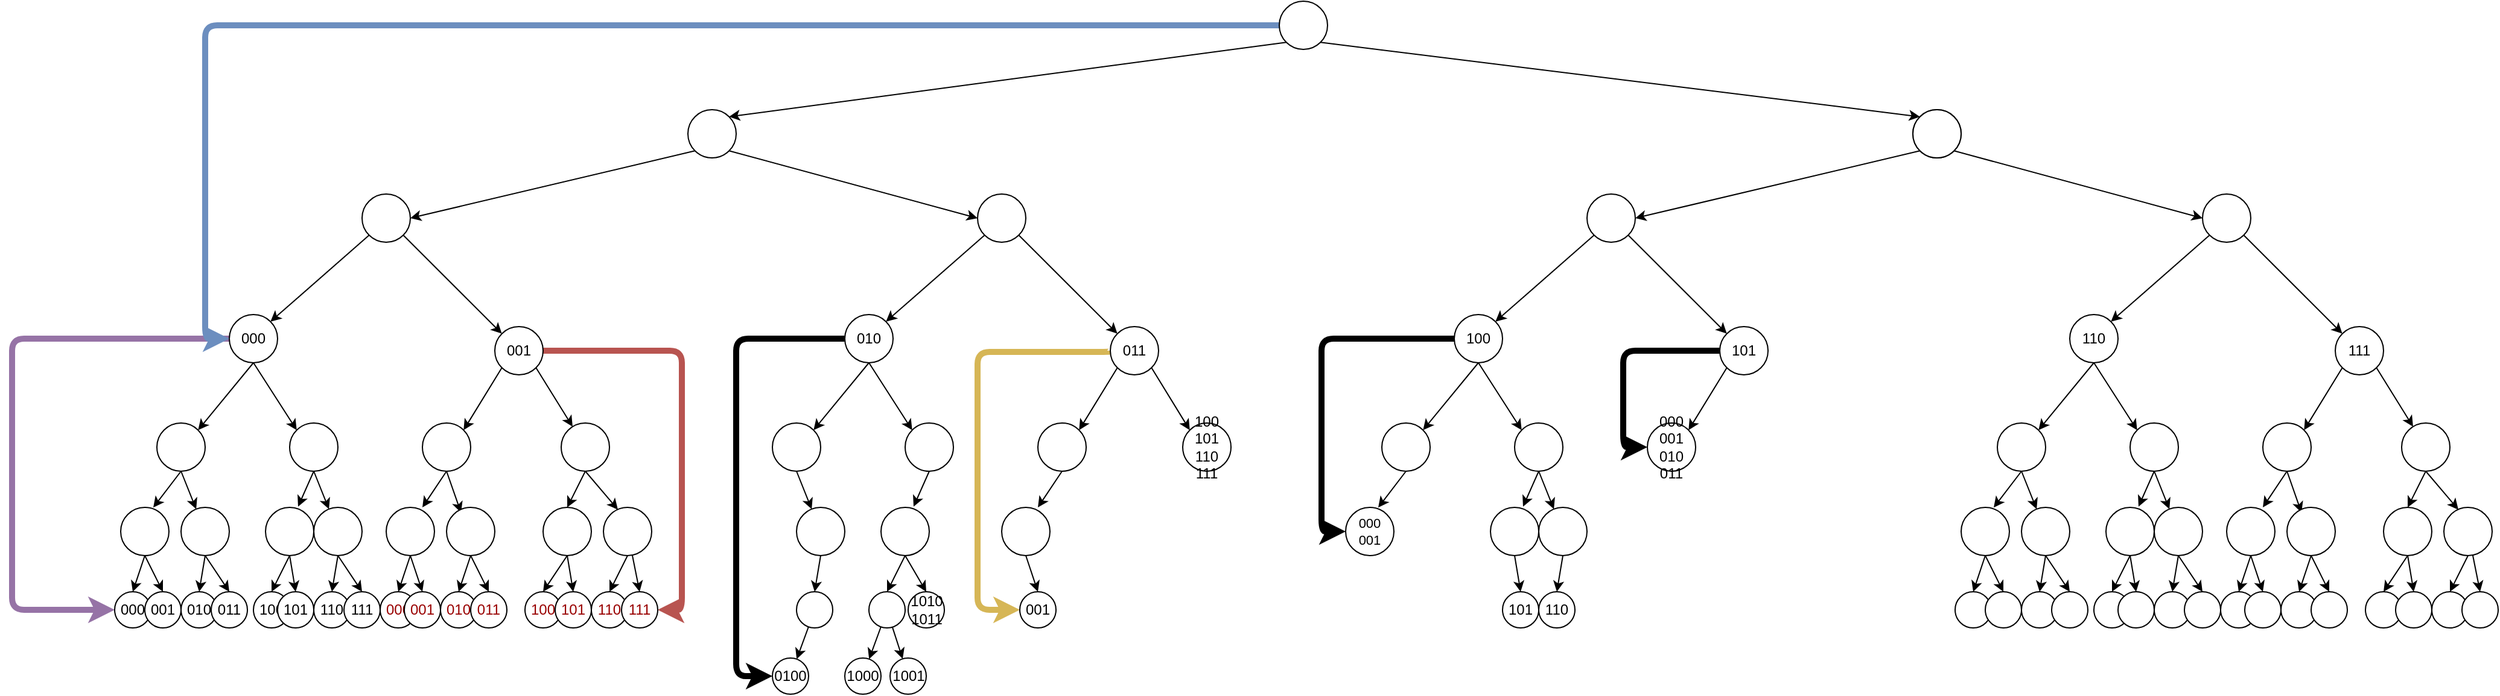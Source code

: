 <mxfile version="10.8.9" type="device"><diagram id="lIAOkETbMpJbE3PW5_Fp" name="Page-1"><mxGraphModel dx="3055" dy="933" grid="1" gridSize="10" guides="1" tooltips="1" connect="1" arrows="1" fold="1" page="1" pageScale="1" pageWidth="850" pageHeight="1100" math="0" shadow="0"><root><mxCell id="0"/><mxCell id="1" parent="0"/><mxCell id="HafZdInC4v8ipY-zUl0L-10" value="" style="ellipse;whiteSpace=wrap;html=1;aspect=fixed;" parent="1" vertex="1"><mxGeometry x="815" y="130" width="40" height="40" as="geometry"/></mxCell><mxCell id="HafZdInC4v8ipY-zUl0L-141" style="rounded=0;orthogonalLoop=1;jettySize=auto;html=1;exitX=0;exitY=1;exitDx=0;exitDy=0;entryX=1;entryY=0.5;entryDx=0;entryDy=0;" parent="1" source="HafZdInC4v8ipY-zUl0L-76" target="HafZdInC4v8ipY-zUl0L-77" edge="1"><mxGeometry relative="1" as="geometry"/></mxCell><mxCell id="HafZdInC4v8ipY-zUl0L-356" style="edgeStyle=none;rounded=0;orthogonalLoop=1;jettySize=auto;html=1;exitX=1;exitY=1;exitDx=0;exitDy=0;entryX=0;entryY=0.5;entryDx=0;entryDy=0;" parent="1" source="HafZdInC4v8ipY-zUl0L-76" target="HafZdInC4v8ipY-zUl0L-297" edge="1"><mxGeometry relative="1" as="geometry"/></mxCell><mxCell id="HafZdInC4v8ipY-zUl0L-76" value="" style="ellipse;whiteSpace=wrap;html=1;aspect=fixed;" parent="1" vertex="1"><mxGeometry x="-200" y="130" width="40" height="40" as="geometry"/></mxCell><mxCell id="HafZdInC4v8ipY-zUl0L-142" style="edgeStyle=none;rounded=0;orthogonalLoop=1;jettySize=auto;html=1;exitX=0;exitY=1;exitDx=0;exitDy=0;entryX=1;entryY=0;entryDx=0;entryDy=0;" parent="1" source="HafZdInC4v8ipY-zUl0L-77" target="HafZdInC4v8ipY-zUl0L-79" edge="1"><mxGeometry relative="1" as="geometry"/></mxCell><mxCell id="HafZdInC4v8ipY-zUl0L-143" style="edgeStyle=none;rounded=0;orthogonalLoop=1;jettySize=auto;html=1;exitX=1;exitY=1;exitDx=0;exitDy=0;entryX=0;entryY=0;entryDx=0;entryDy=0;" parent="1" source="HafZdInC4v8ipY-zUl0L-77" target="HafZdInC4v8ipY-zUl0L-80" edge="1"><mxGeometry relative="1" as="geometry"/></mxCell><mxCell id="HafZdInC4v8ipY-zUl0L-77" value="" style="ellipse;whiteSpace=wrap;html=1;aspect=fixed;" parent="1" vertex="1"><mxGeometry x="-470" y="200" width="40" height="40" as="geometry"/></mxCell><mxCell id="HafZdInC4v8ipY-zUl0L-173" style="edgeStyle=none;rounded=0;orthogonalLoop=1;jettySize=auto;html=1;exitX=0.5;exitY=1;exitDx=0;exitDy=0;entryX=0;entryY=0;entryDx=0;entryDy=0;" parent="1" source="HafZdInC4v8ipY-zUl0L-79" target="HafZdInC4v8ipY-zUl0L-83" edge="1"><mxGeometry relative="1" as="geometry"/></mxCell><mxCell id="HafZdInC4v8ipY-zUl0L-174" style="edgeStyle=none;rounded=0;orthogonalLoop=1;jettySize=auto;html=1;exitX=0.5;exitY=1;exitDx=0;exitDy=0;entryX=1;entryY=0;entryDx=0;entryDy=0;" parent="1" source="HafZdInC4v8ipY-zUl0L-79" target="HafZdInC4v8ipY-zUl0L-84" edge="1"><mxGeometry relative="1" as="geometry"/></mxCell><mxCell id="HafZdInC4v8ipY-zUl0L-484" style="edgeStyle=orthogonalEdgeStyle;orthogonalLoop=1;jettySize=auto;html=1;exitX=0;exitY=0.5;exitDx=0;exitDy=0;entryX=0;entryY=0.5;entryDx=0;entryDy=0;fillColor=#e1d5e7;strokeColor=#9673a6;rounded=1;strokeWidth=5;fontColor=#B5739D;" parent="1" source="HafZdInC4v8ipY-zUl0L-79" target="HafZdInC4v8ipY-zUl0L-93" edge="1"><mxGeometry relative="1" as="geometry"><Array as="points"><mxPoint x="-760" y="320"/><mxPoint x="-760" y="545"/></Array></mxGeometry></mxCell><mxCell id="HafZdInC4v8ipY-zUl0L-79" value="000" style="ellipse;whiteSpace=wrap;html=1;aspect=fixed;" parent="1" vertex="1"><mxGeometry x="-580" y="300" width="40" height="40" as="geometry"/></mxCell><mxCell id="HafZdInC4v8ipY-zUl0L-144" style="edgeStyle=none;rounded=0;orthogonalLoop=1;jettySize=auto;html=1;exitX=0;exitY=1;exitDx=0;exitDy=0;entryX=1;entryY=0;entryDx=0;entryDy=0;" parent="1" source="HafZdInC4v8ipY-zUl0L-80" target="HafZdInC4v8ipY-zUl0L-82" edge="1"><mxGeometry relative="1" as="geometry"/></mxCell><mxCell id="HafZdInC4v8ipY-zUl0L-145" style="edgeStyle=none;rounded=0;orthogonalLoop=1;jettySize=auto;html=1;exitX=1;exitY=1;exitDx=0;exitDy=0;" parent="1" source="HafZdInC4v8ipY-zUl0L-80" target="HafZdInC4v8ipY-zUl0L-81" edge="1"><mxGeometry relative="1" as="geometry"/></mxCell><mxCell id="HafZdInC4v8ipY-zUl0L-487" style="edgeStyle=orthogonalEdgeStyle;rounded=1;orthogonalLoop=1;jettySize=auto;html=1;exitX=1;exitY=0.5;exitDx=0;exitDy=0;entryX=1;entryY=0.5;entryDx=0;entryDy=0;strokeWidth=5;fontColor=#990000;fillColor=#f8cecc;strokeColor=#b85450;" parent="1" source="HafZdInC4v8ipY-zUl0L-80" target="HafZdInC4v8ipY-zUl0L-108" edge="1"><mxGeometry relative="1" as="geometry"/></mxCell><mxCell id="HafZdInC4v8ipY-zUl0L-80" value="001" style="ellipse;whiteSpace=wrap;html=1;aspect=fixed;" parent="1" vertex="1"><mxGeometry x="-360" y="310" width="40" height="40" as="geometry"/></mxCell><mxCell id="HafZdInC4v8ipY-zUl0L-147" style="edgeStyle=none;rounded=0;orthogonalLoop=1;jettySize=auto;html=1;exitX=0.5;exitY=1;exitDx=0;exitDy=0;entryX=0.5;entryY=0;entryDx=0;entryDy=0;" parent="1" source="HafZdInC4v8ipY-zUl0L-81" target="HafZdInC4v8ipY-zUl0L-91" edge="1"><mxGeometry relative="1" as="geometry"/></mxCell><mxCell id="HafZdInC4v8ipY-zUl0L-148" style="edgeStyle=none;rounded=0;orthogonalLoop=1;jettySize=auto;html=1;exitX=0.5;exitY=1;exitDx=0;exitDy=0;entryX=0.3;entryY=0.046;entryDx=0;entryDy=0;entryPerimeter=0;" parent="1" source="HafZdInC4v8ipY-zUl0L-81" target="HafZdInC4v8ipY-zUl0L-92" edge="1"><mxGeometry relative="1" as="geometry"/></mxCell><mxCell id="HafZdInC4v8ipY-zUl0L-81" value="" style="ellipse;whiteSpace=wrap;html=1;aspect=fixed;" parent="1" vertex="1"><mxGeometry x="-305" y="390" width="40" height="40" as="geometry"/></mxCell><mxCell id="HafZdInC4v8ipY-zUl0L-169" style="edgeStyle=none;rounded=0;orthogonalLoop=1;jettySize=auto;html=1;exitX=0.5;exitY=1;exitDx=0;exitDy=0;entryX=0.3;entryY=0.108;entryDx=0;entryDy=0;entryPerimeter=0;" parent="1" source="HafZdInC4v8ipY-zUl0L-82" target="HafZdInC4v8ipY-zUl0L-90" edge="1"><mxGeometry relative="1" as="geometry"/></mxCell><mxCell id="HafZdInC4v8ipY-zUl0L-172" style="edgeStyle=none;rounded=0;orthogonalLoop=1;jettySize=auto;html=1;exitX=0.5;exitY=1;exitDx=0;exitDy=0;entryX=0.75;entryY=0;entryDx=0;entryDy=0;entryPerimeter=0;" parent="1" source="HafZdInC4v8ipY-zUl0L-82" target="HafZdInC4v8ipY-zUl0L-89" edge="1"><mxGeometry relative="1" as="geometry"/></mxCell><mxCell id="HafZdInC4v8ipY-zUl0L-82" value="" style="ellipse;whiteSpace=wrap;html=1;aspect=fixed;" parent="1" vertex="1"><mxGeometry x="-420" y="390" width="40" height="40" as="geometry"/></mxCell><mxCell id="HafZdInC4v8ipY-zUl0L-168" style="edgeStyle=none;rounded=0;orthogonalLoop=1;jettySize=auto;html=1;exitX=0.5;exitY=1;exitDx=0;exitDy=0;" parent="1" source="HafZdInC4v8ipY-zUl0L-83" target="HafZdInC4v8ipY-zUl0L-88" edge="1"><mxGeometry relative="1" as="geometry"/></mxCell><mxCell id="HafZdInC4v8ipY-zUl0L-171" style="edgeStyle=none;rounded=0;orthogonalLoop=1;jettySize=auto;html=1;exitX=0.5;exitY=1;exitDx=0;exitDy=0;entryX=0.675;entryY=-0.017;entryDx=0;entryDy=0;entryPerimeter=0;" parent="1" source="HafZdInC4v8ipY-zUl0L-83" target="HafZdInC4v8ipY-zUl0L-87" edge="1"><mxGeometry relative="1" as="geometry"/></mxCell><mxCell id="HafZdInC4v8ipY-zUl0L-83" value="" style="ellipse;whiteSpace=wrap;html=1;aspect=fixed;" parent="1" vertex="1"><mxGeometry x="-530" y="390" width="40" height="40" as="geometry"/></mxCell><mxCell id="HafZdInC4v8ipY-zUl0L-167" style="edgeStyle=none;rounded=0;orthogonalLoop=1;jettySize=auto;html=1;exitX=0.5;exitY=1;exitDx=0;exitDy=0;" parent="1" source="HafZdInC4v8ipY-zUl0L-84" target="HafZdInC4v8ipY-zUl0L-86" edge="1"><mxGeometry relative="1" as="geometry"/></mxCell><mxCell id="HafZdInC4v8ipY-zUl0L-170" style="edgeStyle=none;rounded=0;orthogonalLoop=1;jettySize=auto;html=1;exitX=0.5;exitY=1;exitDx=0;exitDy=0;entryX=0.675;entryY=0.004;entryDx=0;entryDy=0;entryPerimeter=0;" parent="1" source="HafZdInC4v8ipY-zUl0L-84" target="HafZdInC4v8ipY-zUl0L-85" edge="1"><mxGeometry relative="1" as="geometry"/></mxCell><mxCell id="HafZdInC4v8ipY-zUl0L-84" value="" style="ellipse;whiteSpace=wrap;html=1;aspect=fixed;" parent="1" vertex="1"><mxGeometry x="-640" y="390" width="40" height="40" as="geometry"/></mxCell><mxCell id="HafZdInC4v8ipY-zUl0L-163" style="edgeStyle=none;rounded=0;orthogonalLoop=1;jettySize=auto;html=1;exitX=0.5;exitY=1;exitDx=0;exitDy=0;entryX=0.5;entryY=0;entryDx=0;entryDy=0;" parent="1" source="HafZdInC4v8ipY-zUl0L-85" target="HafZdInC4v8ipY-zUl0L-94" edge="1"><mxGeometry relative="1" as="geometry"/></mxCell><mxCell id="HafZdInC4v8ipY-zUl0L-164" style="edgeStyle=none;rounded=0;orthogonalLoop=1;jettySize=auto;html=1;exitX=0.5;exitY=1;exitDx=0;exitDy=0;entryX=0.5;entryY=0;entryDx=0;entryDy=0;" parent="1" source="HafZdInC4v8ipY-zUl0L-85" target="HafZdInC4v8ipY-zUl0L-93" edge="1"><mxGeometry relative="1" as="geometry"/></mxCell><mxCell id="HafZdInC4v8ipY-zUl0L-85" value="" style="ellipse;whiteSpace=wrap;html=1;aspect=fixed;" parent="1" vertex="1"><mxGeometry x="-670" y="460" width="40" height="40" as="geometry"/></mxCell><mxCell id="HafZdInC4v8ipY-zUl0L-162" style="edgeStyle=none;rounded=0;orthogonalLoop=1;jettySize=auto;html=1;exitX=0.5;exitY=1;exitDx=0;exitDy=0;entryX=0.5;entryY=0;entryDx=0;entryDy=0;" parent="1" source="HafZdInC4v8ipY-zUl0L-86" target="HafZdInC4v8ipY-zUl0L-96" edge="1"><mxGeometry relative="1" as="geometry"/></mxCell><mxCell id="HafZdInC4v8ipY-zUl0L-165" style="edgeStyle=none;rounded=0;orthogonalLoop=1;jettySize=auto;html=1;exitX=0.5;exitY=1;exitDx=0;exitDy=0;entryX=0.5;entryY=0;entryDx=0;entryDy=0;" parent="1" source="HafZdInC4v8ipY-zUl0L-86" target="HafZdInC4v8ipY-zUl0L-95" edge="1"><mxGeometry relative="1" as="geometry"/></mxCell><mxCell id="HafZdInC4v8ipY-zUl0L-86" value="" style="ellipse;whiteSpace=wrap;html=1;aspect=fixed;" parent="1" vertex="1"><mxGeometry x="-620" y="460" width="40" height="40" as="geometry"/></mxCell><mxCell id="HafZdInC4v8ipY-zUl0L-161" style="edgeStyle=none;rounded=0;orthogonalLoop=1;jettySize=auto;html=1;exitX=0.5;exitY=1;exitDx=0;exitDy=0;entryX=0.5;entryY=0;entryDx=0;entryDy=0;" parent="1" source="HafZdInC4v8ipY-zUl0L-87" target="HafZdInC4v8ipY-zUl0L-98" edge="1"><mxGeometry relative="1" as="geometry"/></mxCell><mxCell id="HafZdInC4v8ipY-zUl0L-166" style="edgeStyle=none;rounded=0;orthogonalLoop=1;jettySize=auto;html=1;exitX=0.5;exitY=1;exitDx=0;exitDy=0;entryX=0.5;entryY=0;entryDx=0;entryDy=0;" parent="1" source="HafZdInC4v8ipY-zUl0L-87" target="HafZdInC4v8ipY-zUl0L-97" edge="1"><mxGeometry relative="1" as="geometry"/></mxCell><mxCell id="HafZdInC4v8ipY-zUl0L-87" value="" style="ellipse;whiteSpace=wrap;html=1;aspect=fixed;" parent="1" vertex="1"><mxGeometry x="-550" y="460" width="40" height="40" as="geometry"/></mxCell><mxCell id="HafZdInC4v8ipY-zUl0L-159" style="edgeStyle=none;rounded=0;orthogonalLoop=1;jettySize=auto;html=1;exitX=0.5;exitY=1;exitDx=0;exitDy=0;entryX=0.5;entryY=0;entryDx=0;entryDy=0;" parent="1" source="HafZdInC4v8ipY-zUl0L-88" target="HafZdInC4v8ipY-zUl0L-100" edge="1"><mxGeometry relative="1" as="geometry"/></mxCell><mxCell id="HafZdInC4v8ipY-zUl0L-160" style="edgeStyle=none;rounded=0;orthogonalLoop=1;jettySize=auto;html=1;exitX=0.5;exitY=1;exitDx=0;exitDy=0;entryX=0.5;entryY=0;entryDx=0;entryDy=0;" parent="1" source="HafZdInC4v8ipY-zUl0L-88" target="HafZdInC4v8ipY-zUl0L-99" edge="1"><mxGeometry relative="1" as="geometry"/></mxCell><mxCell id="HafZdInC4v8ipY-zUl0L-88" value="" style="ellipse;whiteSpace=wrap;html=1;aspect=fixed;" parent="1" vertex="1"><mxGeometry x="-510" y="460" width="40" height="40" as="geometry"/></mxCell><mxCell id="HafZdInC4v8ipY-zUl0L-157" style="edgeStyle=none;rounded=0;orthogonalLoop=1;jettySize=auto;html=1;exitX=0.5;exitY=1;exitDx=0;exitDy=0;entryX=0.5;entryY=0;entryDx=0;entryDy=0;" parent="1" source="HafZdInC4v8ipY-zUl0L-89" target="HafZdInC4v8ipY-zUl0L-102" edge="1"><mxGeometry relative="1" as="geometry"/></mxCell><mxCell id="HafZdInC4v8ipY-zUl0L-158" style="edgeStyle=none;rounded=0;orthogonalLoop=1;jettySize=auto;html=1;exitX=0.5;exitY=1;exitDx=0;exitDy=0;entryX=0.5;entryY=0;entryDx=0;entryDy=0;" parent="1" source="HafZdInC4v8ipY-zUl0L-89" target="HafZdInC4v8ipY-zUl0L-101" edge="1"><mxGeometry relative="1" as="geometry"/></mxCell><mxCell id="HafZdInC4v8ipY-zUl0L-89" value="" style="ellipse;whiteSpace=wrap;html=1;aspect=fixed;" parent="1" vertex="1"><mxGeometry x="-450" y="460" width="40" height="40" as="geometry"/></mxCell><mxCell id="HafZdInC4v8ipY-zUl0L-153" style="edgeStyle=none;rounded=0;orthogonalLoop=1;jettySize=auto;html=1;exitX=0.5;exitY=1;exitDx=0;exitDy=0;entryX=0.5;entryY=0;entryDx=0;entryDy=0;" parent="1" source="HafZdInC4v8ipY-zUl0L-90" target="HafZdInC4v8ipY-zUl0L-104" edge="1"><mxGeometry relative="1" as="geometry"/></mxCell><mxCell id="HafZdInC4v8ipY-zUl0L-155" style="edgeStyle=none;rounded=0;orthogonalLoop=1;jettySize=auto;html=1;exitX=0.5;exitY=1;exitDx=0;exitDy=0;entryX=0.5;entryY=0;entryDx=0;entryDy=0;" parent="1" source="HafZdInC4v8ipY-zUl0L-90" target="HafZdInC4v8ipY-zUl0L-103" edge="1"><mxGeometry relative="1" as="geometry"/></mxCell><mxCell id="HafZdInC4v8ipY-zUl0L-90" value="" style="ellipse;whiteSpace=wrap;html=1;aspect=fixed;" parent="1" vertex="1"><mxGeometry x="-400" y="460" width="40" height="40" as="geometry"/></mxCell><mxCell id="HafZdInC4v8ipY-zUl0L-149" style="edgeStyle=none;rounded=0;orthogonalLoop=1;jettySize=auto;html=1;exitX=0.5;exitY=1;exitDx=0;exitDy=0;entryX=0.5;entryY=0;entryDx=0;entryDy=0;" parent="1" source="HafZdInC4v8ipY-zUl0L-91" target="HafZdInC4v8ipY-zUl0L-105" edge="1"><mxGeometry relative="1" as="geometry"/></mxCell><mxCell id="HafZdInC4v8ipY-zUl0L-150" style="edgeStyle=none;rounded=0;orthogonalLoop=1;jettySize=auto;html=1;exitX=0.5;exitY=1;exitDx=0;exitDy=0;entryX=0.5;entryY=0;entryDx=0;entryDy=0;" parent="1" source="HafZdInC4v8ipY-zUl0L-91" target="HafZdInC4v8ipY-zUl0L-106" edge="1"><mxGeometry relative="1" as="geometry"/></mxCell><mxCell id="HafZdInC4v8ipY-zUl0L-91" value="" style="ellipse;whiteSpace=wrap;html=1;aspect=fixed;" parent="1" vertex="1"><mxGeometry x="-320" y="460" width="40" height="40" as="geometry"/></mxCell><mxCell id="HafZdInC4v8ipY-zUl0L-151" style="edgeStyle=none;rounded=0;orthogonalLoop=1;jettySize=auto;html=1;exitX=0.5;exitY=1;exitDx=0;exitDy=0;entryX=0.5;entryY=0;entryDx=0;entryDy=0;" parent="1" source="HafZdInC4v8ipY-zUl0L-92" target="HafZdInC4v8ipY-zUl0L-107" edge="1"><mxGeometry relative="1" as="geometry"/></mxCell><mxCell id="HafZdInC4v8ipY-zUl0L-152" style="edgeStyle=none;rounded=0;orthogonalLoop=1;jettySize=auto;html=1;entryX=0.5;entryY=0;entryDx=0;entryDy=0;" parent="1" source="HafZdInC4v8ipY-zUl0L-92" target="HafZdInC4v8ipY-zUl0L-108" edge="1"><mxGeometry relative="1" as="geometry"/></mxCell><mxCell id="HafZdInC4v8ipY-zUl0L-92" value="" style="ellipse;whiteSpace=wrap;html=1;aspect=fixed;" parent="1" vertex="1"><mxGeometry x="-270" y="460" width="40" height="40" as="geometry"/></mxCell><mxCell id="HafZdInC4v8ipY-zUl0L-93" value="000" style="ellipse;whiteSpace=wrap;html=1;aspect=fixed;" parent="1" vertex="1"><mxGeometry x="-675" y="530" width="30" height="30" as="geometry"/></mxCell><mxCell id="HafZdInC4v8ipY-zUl0L-94" value="001" style="ellipse;whiteSpace=wrap;html=1;aspect=fixed;" parent="1" vertex="1"><mxGeometry x="-650" y="530" width="30" height="30" as="geometry"/></mxCell><mxCell id="HafZdInC4v8ipY-zUl0L-95" value="010" style="ellipse;whiteSpace=wrap;html=1;aspect=fixed;" parent="1" vertex="1"><mxGeometry x="-620" y="530" width="30" height="30" as="geometry"/></mxCell><mxCell id="HafZdInC4v8ipY-zUl0L-96" value="011" style="ellipse;whiteSpace=wrap;html=1;aspect=fixed;" parent="1" vertex="1"><mxGeometry x="-595" y="530" width="30" height="30" as="geometry"/></mxCell><mxCell id="HafZdInC4v8ipY-zUl0L-97" value="100" style="ellipse;whiteSpace=wrap;html=1;aspect=fixed;" parent="1" vertex="1"><mxGeometry x="-560" y="530" width="30" height="30" as="geometry"/></mxCell><mxCell id="HafZdInC4v8ipY-zUl0L-98" value="101" style="ellipse;whiteSpace=wrap;html=1;aspect=fixed;" parent="1" vertex="1"><mxGeometry x="-540" y="530" width="30" height="30" as="geometry"/></mxCell><mxCell id="HafZdInC4v8ipY-zUl0L-99" value="110" style="ellipse;whiteSpace=wrap;html=1;aspect=fixed;" parent="1" vertex="1"><mxGeometry x="-510" y="530" width="30" height="30" as="geometry"/></mxCell><mxCell id="HafZdInC4v8ipY-zUl0L-100" value="111" style="ellipse;whiteSpace=wrap;html=1;aspect=fixed;" parent="1" vertex="1"><mxGeometry x="-485" y="530" width="30" height="30" as="geometry"/></mxCell><mxCell id="HafZdInC4v8ipY-zUl0L-101" value="000" style="ellipse;whiteSpace=wrap;html=1;aspect=fixed;fontColor=#990000;" parent="1" vertex="1"><mxGeometry x="-455" y="530" width="30" height="30" as="geometry"/></mxCell><mxCell id="HafZdInC4v8ipY-zUl0L-102" value="001" style="ellipse;whiteSpace=wrap;html=1;aspect=fixed;fontColor=#990000;" parent="1" vertex="1"><mxGeometry x="-435" y="530" width="30" height="30" as="geometry"/></mxCell><mxCell id="HafZdInC4v8ipY-zUl0L-103" value="010" style="ellipse;whiteSpace=wrap;html=1;aspect=fixed;fontColor=#990000;" parent="1" vertex="1"><mxGeometry x="-405" y="530" width="30" height="30" as="geometry"/></mxCell><mxCell id="HafZdInC4v8ipY-zUl0L-104" value="011" style="ellipse;whiteSpace=wrap;html=1;aspect=fixed;fontColor=#990000;" parent="1" vertex="1"><mxGeometry x="-380" y="530" width="30" height="30" as="geometry"/></mxCell><mxCell id="HafZdInC4v8ipY-zUl0L-105" value="100" style="ellipse;whiteSpace=wrap;html=1;aspect=fixed;fontColor=#990000;" parent="1" vertex="1"><mxGeometry x="-335" y="530" width="30" height="30" as="geometry"/></mxCell><mxCell id="HafZdInC4v8ipY-zUl0L-106" value="101" style="ellipse;whiteSpace=wrap;html=1;aspect=fixed;fontColor=#990000;" parent="1" vertex="1"><mxGeometry x="-310" y="530" width="30" height="30" as="geometry"/></mxCell><mxCell id="HafZdInC4v8ipY-zUl0L-107" value="&lt;div&gt;110&lt;/div&gt;" style="ellipse;whiteSpace=wrap;html=1;aspect=fixed;fontColor=#990000;" parent="1" vertex="1"><mxGeometry x="-280" y="530" width="30" height="30" as="geometry"/></mxCell><mxCell id="HafZdInC4v8ipY-zUl0L-108" value="111" style="ellipse;whiteSpace=wrap;html=1;aspect=fixed;fontColor=#990000;" parent="1" vertex="1"><mxGeometry x="-255" y="530" width="30" height="30" as="geometry"/></mxCell><mxCell id="HafZdInC4v8ipY-zUl0L-482" style="edgeStyle=none;rounded=0;orthogonalLoop=1;jettySize=auto;html=1;exitX=1;exitY=1;exitDx=0;exitDy=0;entryX=0;entryY=0;entryDx=0;entryDy=0;" parent="1" source="HafZdInC4v8ipY-zUl0L-140" target="HafZdInC4v8ipY-zUl0L-359" edge="1"><mxGeometry relative="1" as="geometry"/></mxCell><mxCell id="HafZdInC4v8ipY-zUl0L-483" style="edgeStyle=none;rounded=0;orthogonalLoop=1;jettySize=auto;html=1;exitX=0;exitY=1;exitDx=0;exitDy=0;entryX=1;entryY=0;entryDx=0;entryDy=0;" parent="1" source="HafZdInC4v8ipY-zUl0L-140" target="HafZdInC4v8ipY-zUl0L-76" edge="1"><mxGeometry relative="1" as="geometry"/></mxCell><mxCell id="HafZdInC4v8ipY-zUl0L-485" style="edgeStyle=orthogonalEdgeStyle;rounded=1;orthogonalLoop=1;jettySize=auto;html=1;exitX=0;exitY=0.5;exitDx=0;exitDy=0;entryX=0;entryY=0.5;entryDx=0;entryDy=0;strokeWidth=5;fillColor=#dae8fc;strokeColor=#6c8ebf;" parent="1" source="HafZdInC4v8ipY-zUl0L-140" target="HafZdInC4v8ipY-zUl0L-79" edge="1"><mxGeometry relative="1" as="geometry"/></mxCell><mxCell id="HafZdInC4v8ipY-zUl0L-140" value="" style="ellipse;whiteSpace=wrap;html=1;aspect=fixed;" parent="1" vertex="1"><mxGeometry x="290" y="40" width="40" height="40" as="geometry"/></mxCell><mxCell id="HafZdInC4v8ipY-zUl0L-295" style="edgeStyle=none;rounded=0;orthogonalLoop=1;jettySize=auto;html=1;exitX=0;exitY=1;exitDx=0;exitDy=0;entryX=1;entryY=0;entryDx=0;entryDy=0;" parent="1" source="HafZdInC4v8ipY-zUl0L-297" target="HafZdInC4v8ipY-zUl0L-300" edge="1"><mxGeometry relative="1" as="geometry"/></mxCell><mxCell id="HafZdInC4v8ipY-zUl0L-296" style="edgeStyle=none;rounded=0;orthogonalLoop=1;jettySize=auto;html=1;exitX=1;exitY=1;exitDx=0;exitDy=0;entryX=0;entryY=0;entryDx=0;entryDy=0;" parent="1" source="HafZdInC4v8ipY-zUl0L-297" target="HafZdInC4v8ipY-zUl0L-303" edge="1"><mxGeometry relative="1" as="geometry"/></mxCell><mxCell id="HafZdInC4v8ipY-zUl0L-297" value="" style="ellipse;whiteSpace=wrap;html=1;aspect=fixed;" parent="1" vertex="1"><mxGeometry x="40" y="200" width="40" height="40" as="geometry"/></mxCell><mxCell id="HafZdInC4v8ipY-zUl0L-298" style="edgeStyle=none;rounded=0;orthogonalLoop=1;jettySize=auto;html=1;exitX=0.5;exitY=1;exitDx=0;exitDy=0;entryX=0;entryY=0;entryDx=0;entryDy=0;" parent="1" source="HafZdInC4v8ipY-zUl0L-300" target="HafZdInC4v8ipY-zUl0L-312" edge="1"><mxGeometry relative="1" as="geometry"/></mxCell><mxCell id="HafZdInC4v8ipY-zUl0L-299" style="edgeStyle=none;rounded=0;orthogonalLoop=1;jettySize=auto;html=1;exitX=0.5;exitY=1;exitDx=0;exitDy=0;entryX=1;entryY=0;entryDx=0;entryDy=0;" parent="1" source="HafZdInC4v8ipY-zUl0L-300" target="HafZdInC4v8ipY-zUl0L-315" edge="1"><mxGeometry relative="1" as="geometry"/></mxCell><mxCell id="HafZdInC4v8ipY-zUl0L-489" style="edgeStyle=orthogonalEdgeStyle;rounded=1;orthogonalLoop=1;jettySize=auto;html=1;exitX=0;exitY=0.5;exitDx=0;exitDy=0;entryX=0;entryY=0.5;entryDx=0;entryDy=0;strokeWidth=5;fontColor=#B5739D;" parent="1" source="HafZdInC4v8ipY-zUl0L-300" target="pykZi9IvG4y1vBXQfclg-4" edge="1"><mxGeometry relative="1" as="geometry"><Array as="points"><mxPoint x="-160" y="320"/><mxPoint x="-160" y="600"/></Array></mxGeometry></mxCell><mxCell id="HafZdInC4v8ipY-zUl0L-300" value="010" style="ellipse;whiteSpace=wrap;html=1;aspect=fixed;" parent="1" vertex="1"><mxGeometry x="-70" y="300" width="40" height="40" as="geometry"/></mxCell><mxCell id="HafZdInC4v8ipY-zUl0L-301" style="edgeStyle=none;rounded=0;orthogonalLoop=1;jettySize=auto;html=1;exitX=0;exitY=1;exitDx=0;exitDy=0;entryX=1;entryY=0;entryDx=0;entryDy=0;" parent="1" source="HafZdInC4v8ipY-zUl0L-303" target="HafZdInC4v8ipY-zUl0L-309" edge="1"><mxGeometry relative="1" as="geometry"/></mxCell><mxCell id="HafZdInC4v8ipY-zUl0L-490" style="edgeStyle=orthogonalEdgeStyle;rounded=1;orthogonalLoop=1;jettySize=auto;html=1;exitX=0;exitY=0.5;exitDx=0;exitDy=0;entryX=0;entryY=0.5;entryDx=0;entryDy=0;strokeWidth=5;fontColor=#B5739D;fillColor=#fff2cc;strokeColor=#d6b656;" parent="1" source="HafZdInC4v8ipY-zUl0L-303" target="HafZdInC4v8ipY-zUl0L-349" edge="1"><mxGeometry relative="1" as="geometry"><Array as="points"><mxPoint x="40" y="331"/><mxPoint x="40" y="545"/></Array></mxGeometry></mxCell><mxCell id="pykZi9IvG4y1vBXQfclg-3" style="rounded=0;orthogonalLoop=1;jettySize=auto;html=1;exitX=1;exitY=1;exitDx=0;exitDy=0;entryX=0;entryY=0;entryDx=0;entryDy=0;" edge="1" parent="1" source="HafZdInC4v8ipY-zUl0L-303" target="pykZi9IvG4y1vBXQfclg-1"><mxGeometry relative="1" as="geometry"/></mxCell><mxCell id="HafZdInC4v8ipY-zUl0L-303" value="&lt;div&gt;011&lt;/div&gt;" style="ellipse;whiteSpace=wrap;html=1;aspect=fixed;" parent="1" vertex="1"><mxGeometry x="150" y="310" width="40" height="40" as="geometry"/></mxCell><mxCell id="HafZdInC4v8ipY-zUl0L-308" style="edgeStyle=none;rounded=0;orthogonalLoop=1;jettySize=auto;html=1;exitX=0.5;exitY=1;exitDx=0;exitDy=0;entryX=0.75;entryY=0;entryDx=0;entryDy=0;entryPerimeter=0;" parent="1" source="HafZdInC4v8ipY-zUl0L-309" target="HafZdInC4v8ipY-zUl0L-330" edge="1"><mxGeometry relative="1" as="geometry"/></mxCell><mxCell id="HafZdInC4v8ipY-zUl0L-309" value="" style="ellipse;whiteSpace=wrap;html=1;aspect=fixed;" parent="1" vertex="1"><mxGeometry x="90" y="390" width="40" height="40" as="geometry"/></mxCell><mxCell id="HafZdInC4v8ipY-zUl0L-311" style="edgeStyle=none;rounded=0;orthogonalLoop=1;jettySize=auto;html=1;exitX=0.5;exitY=1;exitDx=0;exitDy=0;entryX=0.675;entryY=-0.017;entryDx=0;entryDy=0;entryPerimeter=0;" parent="1" source="HafZdInC4v8ipY-zUl0L-312" target="HafZdInC4v8ipY-zUl0L-324" edge="1"><mxGeometry relative="1" as="geometry"/></mxCell><mxCell id="HafZdInC4v8ipY-zUl0L-312" value="" style="ellipse;whiteSpace=wrap;html=1;aspect=fixed;" parent="1" vertex="1"><mxGeometry x="-20" y="390" width="40" height="40" as="geometry"/></mxCell><mxCell id="HafZdInC4v8ipY-zUl0L-313" style="edgeStyle=none;rounded=0;orthogonalLoop=1;jettySize=auto;html=1;exitX=0.5;exitY=1;exitDx=0;exitDy=0;" parent="1" source="HafZdInC4v8ipY-zUl0L-315" target="HafZdInC4v8ipY-zUl0L-321" edge="1"><mxGeometry relative="1" as="geometry"/></mxCell><mxCell id="HafZdInC4v8ipY-zUl0L-315" value="" style="ellipse;whiteSpace=wrap;html=1;aspect=fixed;" parent="1" vertex="1"><mxGeometry x="-130" y="390" width="40" height="40" as="geometry"/></mxCell><mxCell id="HafZdInC4v8ipY-zUl0L-320" style="edgeStyle=none;rounded=0;orthogonalLoop=1;jettySize=auto;html=1;exitX=0.5;exitY=1;exitDx=0;exitDy=0;entryX=0.5;entryY=0;entryDx=0;entryDy=0;" parent="1" source="HafZdInC4v8ipY-zUl0L-321" target="HafZdInC4v8ipY-zUl0L-342" edge="1"><mxGeometry relative="1" as="geometry"/></mxCell><mxCell id="HafZdInC4v8ipY-zUl0L-321" value="" style="ellipse;whiteSpace=wrap;html=1;aspect=fixed;" parent="1" vertex="1"><mxGeometry x="-110" y="460" width="40" height="40" as="geometry"/></mxCell><mxCell id="HafZdInC4v8ipY-zUl0L-322" style="edgeStyle=none;rounded=0;orthogonalLoop=1;jettySize=auto;html=1;exitX=0.5;exitY=1;exitDx=0;exitDy=0;entryX=0.5;entryY=0;entryDx=0;entryDy=0;" parent="1" source="HafZdInC4v8ipY-zUl0L-324" target="HafZdInC4v8ipY-zUl0L-345" edge="1"><mxGeometry relative="1" as="geometry"/></mxCell><mxCell id="HafZdInC4v8ipY-zUl0L-323" style="edgeStyle=none;rounded=0;orthogonalLoop=1;jettySize=auto;html=1;exitX=0.5;exitY=1;exitDx=0;exitDy=0;entryX=0.5;entryY=0;entryDx=0;entryDy=0;" parent="1" source="HafZdInC4v8ipY-zUl0L-324" target="HafZdInC4v8ipY-zUl0L-344" edge="1"><mxGeometry relative="1" as="geometry"/></mxCell><mxCell id="HafZdInC4v8ipY-zUl0L-324" value="" style="ellipse;whiteSpace=wrap;html=1;aspect=fixed;" parent="1" vertex="1"><mxGeometry x="-40" y="460" width="40" height="40" as="geometry"/></mxCell><mxCell id="HafZdInC4v8ipY-zUl0L-328" style="edgeStyle=none;rounded=0;orthogonalLoop=1;jettySize=auto;html=1;exitX=0.5;exitY=1;exitDx=0;exitDy=0;entryX=0.5;entryY=0;entryDx=0;entryDy=0;" parent="1" source="HafZdInC4v8ipY-zUl0L-330" target="HafZdInC4v8ipY-zUl0L-349" edge="1"><mxGeometry relative="1" as="geometry"/></mxCell><mxCell id="HafZdInC4v8ipY-zUl0L-330" value="" style="ellipse;whiteSpace=wrap;html=1;aspect=fixed;" parent="1" vertex="1"><mxGeometry x="60" y="460" width="40" height="40" as="geometry"/></mxCell><mxCell id="pykZi9IvG4y1vBXQfclg-5" value="" style="edgeStyle=none;rounded=0;orthogonalLoop=1;jettySize=auto;html=1;" edge="1" parent="1" source="HafZdInC4v8ipY-zUl0L-342" target="pykZi9IvG4y1vBXQfclg-4"><mxGeometry relative="1" as="geometry"/></mxCell><mxCell id="HafZdInC4v8ipY-zUl0L-342" value="" style="ellipse;whiteSpace=wrap;html=1;aspect=fixed;" parent="1" vertex="1"><mxGeometry x="-110" y="530" width="30" height="30" as="geometry"/></mxCell><mxCell id="pykZi9IvG4y1vBXQfclg-4" value="0100" style="ellipse;whiteSpace=wrap;html=1;aspect=fixed;" vertex="1" parent="1"><mxGeometry x="-130" y="585" width="30" height="30" as="geometry"/></mxCell><mxCell id="pykZi9IvG4y1vBXQfclg-7" value="" style="edgeStyle=none;rounded=0;orthogonalLoop=1;jettySize=auto;html=1;" edge="1" parent="1" source="HafZdInC4v8ipY-zUl0L-344" target="pykZi9IvG4y1vBXQfclg-6"><mxGeometry relative="1" as="geometry"/></mxCell><mxCell id="pykZi9IvG4y1vBXQfclg-9" value="" style="edgeStyle=none;rounded=0;orthogonalLoop=1;jettySize=auto;html=1;" edge="1" parent="1" source="HafZdInC4v8ipY-zUl0L-344" target="pykZi9IvG4y1vBXQfclg-8"><mxGeometry relative="1" as="geometry"/></mxCell><mxCell id="HafZdInC4v8ipY-zUl0L-344" value="" style="ellipse;whiteSpace=wrap;html=1;aspect=fixed;" parent="1" vertex="1"><mxGeometry x="-50" y="530" width="30" height="30" as="geometry"/></mxCell><mxCell id="pykZi9IvG4y1vBXQfclg-8" value="1001" style="ellipse;whiteSpace=wrap;html=1;aspect=fixed;" vertex="1" parent="1"><mxGeometry x="-32.5" y="585" width="30" height="30" as="geometry"/></mxCell><mxCell id="pykZi9IvG4y1vBXQfclg-6" value="1000" style="ellipse;whiteSpace=wrap;html=1;aspect=fixed;" vertex="1" parent="1"><mxGeometry x="-70" y="585" width="30" height="30" as="geometry"/></mxCell><mxCell id="HafZdInC4v8ipY-zUl0L-345" value="&lt;div&gt;1010&lt;/div&gt;&lt;div&gt;1011&lt;br&gt;&lt;/div&gt;" style="ellipse;whiteSpace=wrap;html=1;aspect=fixed;" parent="1" vertex="1"><mxGeometry x="-17.5" y="530" width="30" height="30" as="geometry"/></mxCell><mxCell id="HafZdInC4v8ipY-zUl0L-349" value="001" style="ellipse;whiteSpace=wrap;html=1;aspect=fixed;" parent="1" vertex="1"><mxGeometry x="75" y="530" width="30" height="30" as="geometry"/></mxCell><mxCell id="HafZdInC4v8ipY-zUl0L-357" style="rounded=0;orthogonalLoop=1;jettySize=auto;html=1;exitX=0;exitY=1;exitDx=0;exitDy=0;entryX=1;entryY=0.5;entryDx=0;entryDy=0;" parent="1" source="HafZdInC4v8ipY-zUl0L-359" target="HafZdInC4v8ipY-zUl0L-362" edge="1"><mxGeometry relative="1" as="geometry"/></mxCell><mxCell id="HafZdInC4v8ipY-zUl0L-358" style="edgeStyle=none;rounded=0;orthogonalLoop=1;jettySize=auto;html=1;exitX=1;exitY=1;exitDx=0;exitDy=0;entryX=0;entryY=0.5;entryDx=0;entryDy=0;" parent="1" source="HafZdInC4v8ipY-zUl0L-359" target="HafZdInC4v8ipY-zUl0L-423" edge="1"><mxGeometry relative="1" as="geometry"/></mxCell><mxCell id="HafZdInC4v8ipY-zUl0L-359" value="" style="ellipse;whiteSpace=wrap;html=1;aspect=fixed;" parent="1" vertex="1"><mxGeometry x="815" y="130" width="40" height="40" as="geometry"/></mxCell><mxCell id="HafZdInC4v8ipY-zUl0L-360" style="edgeStyle=none;rounded=0;orthogonalLoop=1;jettySize=auto;html=1;exitX=0;exitY=1;exitDx=0;exitDy=0;entryX=1;entryY=0;entryDx=0;entryDy=0;" parent="1" source="HafZdInC4v8ipY-zUl0L-362" target="HafZdInC4v8ipY-zUl0L-365" edge="1"><mxGeometry relative="1" as="geometry"/></mxCell><mxCell id="HafZdInC4v8ipY-zUl0L-361" style="edgeStyle=none;rounded=0;orthogonalLoop=1;jettySize=auto;html=1;exitX=1;exitY=1;exitDx=0;exitDy=0;entryX=0;entryY=0;entryDx=0;entryDy=0;" parent="1" source="HafZdInC4v8ipY-zUl0L-362" target="HafZdInC4v8ipY-zUl0L-368" edge="1"><mxGeometry relative="1" as="geometry"/></mxCell><mxCell id="HafZdInC4v8ipY-zUl0L-362" value="" style="ellipse;whiteSpace=wrap;html=1;aspect=fixed;" parent="1" vertex="1"><mxGeometry x="545" y="200" width="40" height="40" as="geometry"/></mxCell><mxCell id="HafZdInC4v8ipY-zUl0L-363" style="edgeStyle=none;rounded=0;orthogonalLoop=1;jettySize=auto;html=1;exitX=0.5;exitY=1;exitDx=0;exitDy=0;entryX=0;entryY=0;entryDx=0;entryDy=0;" parent="1" source="HafZdInC4v8ipY-zUl0L-365" target="HafZdInC4v8ipY-zUl0L-377" edge="1"><mxGeometry relative="1" as="geometry"/></mxCell><mxCell id="HafZdInC4v8ipY-zUl0L-364" style="edgeStyle=none;rounded=0;orthogonalLoop=1;jettySize=auto;html=1;exitX=0.5;exitY=1;exitDx=0;exitDy=0;entryX=1;entryY=0;entryDx=0;entryDy=0;" parent="1" source="HafZdInC4v8ipY-zUl0L-365" target="HafZdInC4v8ipY-zUl0L-380" edge="1"><mxGeometry relative="1" as="geometry"/></mxCell><mxCell id="HafZdInC4v8ipY-zUl0L-492" style="edgeStyle=orthogonalEdgeStyle;rounded=1;orthogonalLoop=1;jettySize=auto;html=1;exitX=0;exitY=0.5;exitDx=0;exitDy=0;entryX=0;entryY=0.5;entryDx=0;entryDy=0;strokeWidth=5;fontColor=#B5739D;" parent="1" source="HafZdInC4v8ipY-zUl0L-365" target="HafZdInC4v8ipY-zUl0L-383" edge="1"><mxGeometry relative="1" as="geometry"/></mxCell><mxCell id="HafZdInC4v8ipY-zUl0L-365" value="100" style="ellipse;whiteSpace=wrap;html=1;aspect=fixed;" parent="1" vertex="1"><mxGeometry x="435" y="300" width="40" height="40" as="geometry"/></mxCell><mxCell id="HafZdInC4v8ipY-zUl0L-366" style="edgeStyle=none;rounded=0;orthogonalLoop=1;jettySize=auto;html=1;exitX=0;exitY=1;exitDx=0;exitDy=0;entryX=1;entryY=0;entryDx=0;entryDy=0;" parent="1" source="HafZdInC4v8ipY-zUl0L-368" target="HafZdInC4v8ipY-zUl0L-374" edge="1"><mxGeometry relative="1" as="geometry"/></mxCell><mxCell id="HafZdInC4v8ipY-zUl0L-491" style="edgeStyle=orthogonalEdgeStyle;rounded=1;orthogonalLoop=1;jettySize=auto;html=1;exitX=0;exitY=0.5;exitDx=0;exitDy=0;entryX=0;entryY=0.5;entryDx=0;entryDy=0;strokeWidth=5;fontColor=#B5739D;" parent="1" source="HafZdInC4v8ipY-zUl0L-368" target="HafZdInC4v8ipY-zUl0L-374" edge="1"><mxGeometry relative="1" as="geometry"/></mxCell><mxCell id="HafZdInC4v8ipY-zUl0L-368" value="101" style="ellipse;whiteSpace=wrap;html=1;aspect=fixed;" parent="1" vertex="1"><mxGeometry x="655" y="310" width="40" height="40" as="geometry"/></mxCell><mxCell id="HafZdInC4v8ipY-zUl0L-374" value="&lt;div&gt;000&lt;/div&gt;&lt;div&gt;001&lt;/div&gt;&lt;div&gt;010&lt;/div&gt;&lt;div&gt;011&lt;/div&gt;" style="ellipse;whiteSpace=wrap;html=1;aspect=fixed;" parent="1" vertex="1"><mxGeometry x="595" y="390" width="40" height="40" as="geometry"/></mxCell><mxCell id="HafZdInC4v8ipY-zUl0L-375" style="edgeStyle=none;rounded=0;orthogonalLoop=1;jettySize=auto;html=1;exitX=0.5;exitY=1;exitDx=0;exitDy=0;" parent="1" source="HafZdInC4v8ipY-zUl0L-377" target="HafZdInC4v8ipY-zUl0L-392" edge="1"><mxGeometry relative="1" as="geometry"/></mxCell><mxCell id="HafZdInC4v8ipY-zUl0L-376" style="edgeStyle=none;rounded=0;orthogonalLoop=1;jettySize=auto;html=1;exitX=0.5;exitY=1;exitDx=0;exitDy=0;entryX=0.675;entryY=-0.017;entryDx=0;entryDy=0;entryPerimeter=0;" parent="1" source="HafZdInC4v8ipY-zUl0L-377" target="HafZdInC4v8ipY-zUl0L-389" edge="1"><mxGeometry relative="1" as="geometry"/></mxCell><mxCell id="HafZdInC4v8ipY-zUl0L-377" value="" style="ellipse;whiteSpace=wrap;html=1;aspect=fixed;" parent="1" vertex="1"><mxGeometry x="485" y="390" width="40" height="40" as="geometry"/></mxCell><mxCell id="HafZdInC4v8ipY-zUl0L-379" style="edgeStyle=none;rounded=0;orthogonalLoop=1;jettySize=auto;html=1;exitX=0.5;exitY=1;exitDx=0;exitDy=0;entryX=0.675;entryY=0.004;entryDx=0;entryDy=0;entryPerimeter=0;" parent="1" source="HafZdInC4v8ipY-zUl0L-380" target="HafZdInC4v8ipY-zUl0L-383" edge="1"><mxGeometry relative="1" as="geometry"/></mxCell><mxCell id="HafZdInC4v8ipY-zUl0L-380" value="" style="ellipse;whiteSpace=wrap;html=1;aspect=fixed;" parent="1" vertex="1"><mxGeometry x="375" y="390" width="40" height="40" as="geometry"/></mxCell><mxCell id="HafZdInC4v8ipY-zUl0L-383" value="&lt;div style=&quot;font-size: 11px&quot;&gt;&lt;font style=&quot;font-size: 11px&quot;&gt;000&lt;/font&gt;&lt;/div&gt;&lt;div style=&quot;font-size: 11px&quot;&gt;&lt;font style=&quot;font-size: 11px&quot;&gt;001&lt;/font&gt;&lt;/div&gt;" style="ellipse;whiteSpace=wrap;html=1;aspect=fixed;" parent="1" vertex="1"><mxGeometry x="345" y="460" width="40" height="40" as="geometry"/></mxCell><mxCell id="HafZdInC4v8ipY-zUl0L-387" style="edgeStyle=none;rounded=0;orthogonalLoop=1;jettySize=auto;html=1;exitX=0.5;exitY=1;exitDx=0;exitDy=0;entryX=0.5;entryY=0;entryDx=0;entryDy=0;" parent="1" source="HafZdInC4v8ipY-zUl0L-389" target="HafZdInC4v8ipY-zUl0L-410" edge="1"><mxGeometry relative="1" as="geometry"/></mxCell><mxCell id="HafZdInC4v8ipY-zUl0L-389" value="" style="ellipse;whiteSpace=wrap;html=1;aspect=fixed;" parent="1" vertex="1"><mxGeometry x="465" y="460" width="40" height="40" as="geometry"/></mxCell><mxCell id="HafZdInC4v8ipY-zUl0L-391" style="edgeStyle=none;rounded=0;orthogonalLoop=1;jettySize=auto;html=1;exitX=0.5;exitY=1;exitDx=0;exitDy=0;entryX=0.5;entryY=0;entryDx=0;entryDy=0;" parent="1" source="HafZdInC4v8ipY-zUl0L-392" target="HafZdInC4v8ipY-zUl0L-411" edge="1"><mxGeometry relative="1" as="geometry"/></mxCell><mxCell id="HafZdInC4v8ipY-zUl0L-392" value="" style="ellipse;whiteSpace=wrap;html=1;aspect=fixed;" parent="1" vertex="1"><mxGeometry x="505" y="460" width="40" height="40" as="geometry"/></mxCell><mxCell id="HafZdInC4v8ipY-zUl0L-410" value="101" style="ellipse;whiteSpace=wrap;html=1;aspect=fixed;" parent="1" vertex="1"><mxGeometry x="475" y="530" width="30" height="30" as="geometry"/></mxCell><mxCell id="HafZdInC4v8ipY-zUl0L-411" value="110" style="ellipse;whiteSpace=wrap;html=1;aspect=fixed;" parent="1" vertex="1"><mxGeometry x="505" y="530" width="30" height="30" as="geometry"/></mxCell><mxCell id="HafZdInC4v8ipY-zUl0L-421" style="edgeStyle=none;rounded=0;orthogonalLoop=1;jettySize=auto;html=1;exitX=0;exitY=1;exitDx=0;exitDy=0;entryX=1;entryY=0;entryDx=0;entryDy=0;" parent="1" source="HafZdInC4v8ipY-zUl0L-423" target="HafZdInC4v8ipY-zUl0L-426" edge="1"><mxGeometry relative="1" as="geometry"/></mxCell><mxCell id="HafZdInC4v8ipY-zUl0L-422" style="edgeStyle=none;rounded=0;orthogonalLoop=1;jettySize=auto;html=1;exitX=1;exitY=1;exitDx=0;exitDy=0;entryX=0;entryY=0;entryDx=0;entryDy=0;" parent="1" source="HafZdInC4v8ipY-zUl0L-423" target="HafZdInC4v8ipY-zUl0L-429" edge="1"><mxGeometry relative="1" as="geometry"/></mxCell><mxCell id="HafZdInC4v8ipY-zUl0L-423" value="" style="ellipse;whiteSpace=wrap;html=1;aspect=fixed;" parent="1" vertex="1"><mxGeometry x="1055" y="200" width="40" height="40" as="geometry"/></mxCell><mxCell id="HafZdInC4v8ipY-zUl0L-424" style="edgeStyle=none;rounded=0;orthogonalLoop=1;jettySize=auto;html=1;exitX=0.5;exitY=1;exitDx=0;exitDy=0;entryX=0;entryY=0;entryDx=0;entryDy=0;" parent="1" source="HafZdInC4v8ipY-zUl0L-426" target="HafZdInC4v8ipY-zUl0L-438" edge="1"><mxGeometry relative="1" as="geometry"/></mxCell><mxCell id="HafZdInC4v8ipY-zUl0L-425" style="edgeStyle=none;rounded=0;orthogonalLoop=1;jettySize=auto;html=1;exitX=0.5;exitY=1;exitDx=0;exitDy=0;entryX=1;entryY=0;entryDx=0;entryDy=0;" parent="1" source="HafZdInC4v8ipY-zUl0L-426" target="HafZdInC4v8ipY-zUl0L-441" edge="1"><mxGeometry relative="1" as="geometry"/></mxCell><mxCell id="HafZdInC4v8ipY-zUl0L-426" value="110" style="ellipse;whiteSpace=wrap;html=1;aspect=fixed;" parent="1" vertex="1"><mxGeometry x="945" y="300" width="40" height="40" as="geometry"/></mxCell><mxCell id="HafZdInC4v8ipY-zUl0L-427" style="edgeStyle=none;rounded=0;orthogonalLoop=1;jettySize=auto;html=1;exitX=0;exitY=1;exitDx=0;exitDy=0;entryX=1;entryY=0;entryDx=0;entryDy=0;" parent="1" source="HafZdInC4v8ipY-zUl0L-429" target="HafZdInC4v8ipY-zUl0L-435" edge="1"><mxGeometry relative="1" as="geometry"/></mxCell><mxCell id="HafZdInC4v8ipY-zUl0L-428" style="edgeStyle=none;rounded=0;orthogonalLoop=1;jettySize=auto;html=1;exitX=1;exitY=1;exitDx=0;exitDy=0;" parent="1" source="HafZdInC4v8ipY-zUl0L-429" target="HafZdInC4v8ipY-zUl0L-432" edge="1"><mxGeometry relative="1" as="geometry"/></mxCell><mxCell id="HafZdInC4v8ipY-zUl0L-429" value="111" style="ellipse;whiteSpace=wrap;html=1;aspect=fixed;" parent="1" vertex="1"><mxGeometry x="1165" y="310" width="40" height="40" as="geometry"/></mxCell><mxCell id="HafZdInC4v8ipY-zUl0L-430" style="edgeStyle=none;rounded=0;orthogonalLoop=1;jettySize=auto;html=1;exitX=0.5;exitY=1;exitDx=0;exitDy=0;entryX=0.5;entryY=0;entryDx=0;entryDy=0;" parent="1" source="HafZdInC4v8ipY-zUl0L-432" target="HafZdInC4v8ipY-zUl0L-462" edge="1"><mxGeometry relative="1" as="geometry"/></mxCell><mxCell id="HafZdInC4v8ipY-zUl0L-431" style="edgeStyle=none;rounded=0;orthogonalLoop=1;jettySize=auto;html=1;exitX=0.5;exitY=1;exitDx=0;exitDy=0;entryX=0.3;entryY=0.046;entryDx=0;entryDy=0;entryPerimeter=0;" parent="1" source="HafZdInC4v8ipY-zUl0L-432" target="HafZdInC4v8ipY-zUl0L-465" edge="1"><mxGeometry relative="1" as="geometry"/></mxCell><mxCell id="HafZdInC4v8ipY-zUl0L-432" value="" style="ellipse;whiteSpace=wrap;html=1;aspect=fixed;" parent="1" vertex="1"><mxGeometry x="1220" y="390" width="40" height="40" as="geometry"/></mxCell><mxCell id="HafZdInC4v8ipY-zUl0L-433" style="edgeStyle=none;rounded=0;orthogonalLoop=1;jettySize=auto;html=1;exitX=0.5;exitY=1;exitDx=0;exitDy=0;entryX=0.3;entryY=0.108;entryDx=0;entryDy=0;entryPerimeter=0;" parent="1" source="HafZdInC4v8ipY-zUl0L-435" target="HafZdInC4v8ipY-zUl0L-459" edge="1"><mxGeometry relative="1" as="geometry"/></mxCell><mxCell id="HafZdInC4v8ipY-zUl0L-434" style="edgeStyle=none;rounded=0;orthogonalLoop=1;jettySize=auto;html=1;exitX=0.5;exitY=1;exitDx=0;exitDy=0;entryX=0.75;entryY=0;entryDx=0;entryDy=0;entryPerimeter=0;" parent="1" source="HafZdInC4v8ipY-zUl0L-435" target="HafZdInC4v8ipY-zUl0L-456" edge="1"><mxGeometry relative="1" as="geometry"/></mxCell><mxCell id="HafZdInC4v8ipY-zUl0L-435" value="" style="ellipse;whiteSpace=wrap;html=1;aspect=fixed;" parent="1" vertex="1"><mxGeometry x="1105" y="390" width="40" height="40" as="geometry"/></mxCell><mxCell id="HafZdInC4v8ipY-zUl0L-436" style="edgeStyle=none;rounded=0;orthogonalLoop=1;jettySize=auto;html=1;exitX=0.5;exitY=1;exitDx=0;exitDy=0;" parent="1" source="HafZdInC4v8ipY-zUl0L-438" target="HafZdInC4v8ipY-zUl0L-453" edge="1"><mxGeometry relative="1" as="geometry"/></mxCell><mxCell id="HafZdInC4v8ipY-zUl0L-437" style="edgeStyle=none;rounded=0;orthogonalLoop=1;jettySize=auto;html=1;exitX=0.5;exitY=1;exitDx=0;exitDy=0;entryX=0.675;entryY=-0.017;entryDx=0;entryDy=0;entryPerimeter=0;" parent="1" source="HafZdInC4v8ipY-zUl0L-438" target="HafZdInC4v8ipY-zUl0L-450" edge="1"><mxGeometry relative="1" as="geometry"/></mxCell><mxCell id="HafZdInC4v8ipY-zUl0L-438" value="" style="ellipse;whiteSpace=wrap;html=1;aspect=fixed;" parent="1" vertex="1"><mxGeometry x="995" y="390" width="40" height="40" as="geometry"/></mxCell><mxCell id="HafZdInC4v8ipY-zUl0L-439" style="edgeStyle=none;rounded=0;orthogonalLoop=1;jettySize=auto;html=1;exitX=0.5;exitY=1;exitDx=0;exitDy=0;" parent="1" source="HafZdInC4v8ipY-zUl0L-441" target="HafZdInC4v8ipY-zUl0L-447" edge="1"><mxGeometry relative="1" as="geometry"/></mxCell><mxCell id="HafZdInC4v8ipY-zUl0L-440" style="edgeStyle=none;rounded=0;orthogonalLoop=1;jettySize=auto;html=1;exitX=0.5;exitY=1;exitDx=0;exitDy=0;entryX=0.675;entryY=0.004;entryDx=0;entryDy=0;entryPerimeter=0;" parent="1" source="HafZdInC4v8ipY-zUl0L-441" target="HafZdInC4v8ipY-zUl0L-444" edge="1"><mxGeometry relative="1" as="geometry"/></mxCell><mxCell id="HafZdInC4v8ipY-zUl0L-441" value="" style="ellipse;whiteSpace=wrap;html=1;aspect=fixed;" parent="1" vertex="1"><mxGeometry x="885" y="390" width="40" height="40" as="geometry"/></mxCell><mxCell id="HafZdInC4v8ipY-zUl0L-442" style="edgeStyle=none;rounded=0;orthogonalLoop=1;jettySize=auto;html=1;exitX=0.5;exitY=1;exitDx=0;exitDy=0;entryX=0.5;entryY=0;entryDx=0;entryDy=0;" parent="1" source="HafZdInC4v8ipY-zUl0L-444" target="HafZdInC4v8ipY-zUl0L-467" edge="1"><mxGeometry relative="1" as="geometry"/></mxCell><mxCell id="HafZdInC4v8ipY-zUl0L-443" style="edgeStyle=none;rounded=0;orthogonalLoop=1;jettySize=auto;html=1;exitX=0.5;exitY=1;exitDx=0;exitDy=0;entryX=0.5;entryY=0;entryDx=0;entryDy=0;" parent="1" source="HafZdInC4v8ipY-zUl0L-444" target="HafZdInC4v8ipY-zUl0L-466" edge="1"><mxGeometry relative="1" as="geometry"/></mxCell><mxCell id="HafZdInC4v8ipY-zUl0L-444" value="" style="ellipse;whiteSpace=wrap;html=1;aspect=fixed;" parent="1" vertex="1"><mxGeometry x="855" y="460" width="40" height="40" as="geometry"/></mxCell><mxCell id="HafZdInC4v8ipY-zUl0L-445" style="edgeStyle=none;rounded=0;orthogonalLoop=1;jettySize=auto;html=1;exitX=0.5;exitY=1;exitDx=0;exitDy=0;entryX=0.5;entryY=0;entryDx=0;entryDy=0;" parent="1" source="HafZdInC4v8ipY-zUl0L-447" target="HafZdInC4v8ipY-zUl0L-469" edge="1"><mxGeometry relative="1" as="geometry"/></mxCell><mxCell id="HafZdInC4v8ipY-zUl0L-446" style="edgeStyle=none;rounded=0;orthogonalLoop=1;jettySize=auto;html=1;exitX=0.5;exitY=1;exitDx=0;exitDy=0;entryX=0.5;entryY=0;entryDx=0;entryDy=0;" parent="1" source="HafZdInC4v8ipY-zUl0L-447" target="HafZdInC4v8ipY-zUl0L-468" edge="1"><mxGeometry relative="1" as="geometry"/></mxCell><mxCell id="HafZdInC4v8ipY-zUl0L-447" value="" style="ellipse;whiteSpace=wrap;html=1;aspect=fixed;" parent="1" vertex="1"><mxGeometry x="905" y="460" width="40" height="40" as="geometry"/></mxCell><mxCell id="HafZdInC4v8ipY-zUl0L-448" style="edgeStyle=none;rounded=0;orthogonalLoop=1;jettySize=auto;html=1;exitX=0.5;exitY=1;exitDx=0;exitDy=0;entryX=0.5;entryY=0;entryDx=0;entryDy=0;" parent="1" source="HafZdInC4v8ipY-zUl0L-450" target="HafZdInC4v8ipY-zUl0L-471" edge="1"><mxGeometry relative="1" as="geometry"/></mxCell><mxCell id="HafZdInC4v8ipY-zUl0L-449" style="edgeStyle=none;rounded=0;orthogonalLoop=1;jettySize=auto;html=1;exitX=0.5;exitY=1;exitDx=0;exitDy=0;entryX=0.5;entryY=0;entryDx=0;entryDy=0;" parent="1" source="HafZdInC4v8ipY-zUl0L-450" target="HafZdInC4v8ipY-zUl0L-470" edge="1"><mxGeometry relative="1" as="geometry"/></mxCell><mxCell id="HafZdInC4v8ipY-zUl0L-450" value="" style="ellipse;whiteSpace=wrap;html=1;aspect=fixed;" parent="1" vertex="1"><mxGeometry x="975" y="460" width="40" height="40" as="geometry"/></mxCell><mxCell id="HafZdInC4v8ipY-zUl0L-451" style="edgeStyle=none;rounded=0;orthogonalLoop=1;jettySize=auto;html=1;exitX=0.5;exitY=1;exitDx=0;exitDy=0;entryX=0.5;entryY=0;entryDx=0;entryDy=0;" parent="1" source="HafZdInC4v8ipY-zUl0L-453" target="HafZdInC4v8ipY-zUl0L-473" edge="1"><mxGeometry relative="1" as="geometry"/></mxCell><mxCell id="HafZdInC4v8ipY-zUl0L-452" style="edgeStyle=none;rounded=0;orthogonalLoop=1;jettySize=auto;html=1;exitX=0.5;exitY=1;exitDx=0;exitDy=0;entryX=0.5;entryY=0;entryDx=0;entryDy=0;" parent="1" source="HafZdInC4v8ipY-zUl0L-453" target="HafZdInC4v8ipY-zUl0L-472" edge="1"><mxGeometry relative="1" as="geometry"/></mxCell><mxCell id="HafZdInC4v8ipY-zUl0L-453" value="" style="ellipse;whiteSpace=wrap;html=1;aspect=fixed;" parent="1" vertex="1"><mxGeometry x="1015" y="460" width="40" height="40" as="geometry"/></mxCell><mxCell id="HafZdInC4v8ipY-zUl0L-454" style="edgeStyle=none;rounded=0;orthogonalLoop=1;jettySize=auto;html=1;exitX=0.5;exitY=1;exitDx=0;exitDy=0;entryX=0.5;entryY=0;entryDx=0;entryDy=0;" parent="1" source="HafZdInC4v8ipY-zUl0L-456" target="HafZdInC4v8ipY-zUl0L-475" edge="1"><mxGeometry relative="1" as="geometry"/></mxCell><mxCell id="HafZdInC4v8ipY-zUl0L-455" style="edgeStyle=none;rounded=0;orthogonalLoop=1;jettySize=auto;html=1;exitX=0.5;exitY=1;exitDx=0;exitDy=0;entryX=0.5;entryY=0;entryDx=0;entryDy=0;" parent="1" source="HafZdInC4v8ipY-zUl0L-456" target="HafZdInC4v8ipY-zUl0L-474" edge="1"><mxGeometry relative="1" as="geometry"/></mxCell><mxCell id="HafZdInC4v8ipY-zUl0L-456" value="" style="ellipse;whiteSpace=wrap;html=1;aspect=fixed;" parent="1" vertex="1"><mxGeometry x="1075" y="460" width="40" height="40" as="geometry"/></mxCell><mxCell id="HafZdInC4v8ipY-zUl0L-457" style="edgeStyle=none;rounded=0;orthogonalLoop=1;jettySize=auto;html=1;exitX=0.5;exitY=1;exitDx=0;exitDy=0;entryX=0.5;entryY=0;entryDx=0;entryDy=0;" parent="1" source="HafZdInC4v8ipY-zUl0L-459" target="HafZdInC4v8ipY-zUl0L-477" edge="1"><mxGeometry relative="1" as="geometry"/></mxCell><mxCell id="HafZdInC4v8ipY-zUl0L-458" style="edgeStyle=none;rounded=0;orthogonalLoop=1;jettySize=auto;html=1;exitX=0.5;exitY=1;exitDx=0;exitDy=0;entryX=0.5;entryY=0;entryDx=0;entryDy=0;" parent="1" source="HafZdInC4v8ipY-zUl0L-459" target="HafZdInC4v8ipY-zUl0L-476" edge="1"><mxGeometry relative="1" as="geometry"/></mxCell><mxCell id="HafZdInC4v8ipY-zUl0L-459" value="" style="ellipse;whiteSpace=wrap;html=1;aspect=fixed;" parent="1" vertex="1"><mxGeometry x="1125" y="460" width="40" height="40" as="geometry"/></mxCell><mxCell id="HafZdInC4v8ipY-zUl0L-460" style="edgeStyle=none;rounded=0;orthogonalLoop=1;jettySize=auto;html=1;exitX=0.5;exitY=1;exitDx=0;exitDy=0;entryX=0.5;entryY=0;entryDx=0;entryDy=0;" parent="1" source="HafZdInC4v8ipY-zUl0L-462" target="HafZdInC4v8ipY-zUl0L-478" edge="1"><mxGeometry relative="1" as="geometry"/></mxCell><mxCell id="HafZdInC4v8ipY-zUl0L-461" style="edgeStyle=none;rounded=0;orthogonalLoop=1;jettySize=auto;html=1;exitX=0.5;exitY=1;exitDx=0;exitDy=0;entryX=0.5;entryY=0;entryDx=0;entryDy=0;" parent="1" source="HafZdInC4v8ipY-zUl0L-462" target="HafZdInC4v8ipY-zUl0L-479" edge="1"><mxGeometry relative="1" as="geometry"/></mxCell><mxCell id="HafZdInC4v8ipY-zUl0L-462" value="" style="ellipse;whiteSpace=wrap;html=1;aspect=fixed;" parent="1" vertex="1"><mxGeometry x="1205" y="460" width="40" height="40" as="geometry"/></mxCell><mxCell id="HafZdInC4v8ipY-zUl0L-463" style="edgeStyle=none;rounded=0;orthogonalLoop=1;jettySize=auto;html=1;exitX=0.5;exitY=1;exitDx=0;exitDy=0;entryX=0.5;entryY=0;entryDx=0;entryDy=0;" parent="1" source="HafZdInC4v8ipY-zUl0L-465" target="HafZdInC4v8ipY-zUl0L-480" edge="1"><mxGeometry relative="1" as="geometry"/></mxCell><mxCell id="HafZdInC4v8ipY-zUl0L-464" style="edgeStyle=none;rounded=0;orthogonalLoop=1;jettySize=auto;html=1;entryX=0.5;entryY=0;entryDx=0;entryDy=0;" parent="1" source="HafZdInC4v8ipY-zUl0L-465" target="HafZdInC4v8ipY-zUl0L-481" edge="1"><mxGeometry relative="1" as="geometry"/></mxCell><mxCell id="HafZdInC4v8ipY-zUl0L-465" value="" style="ellipse;whiteSpace=wrap;html=1;aspect=fixed;" parent="1" vertex="1"><mxGeometry x="1255" y="460" width="40" height="40" as="geometry"/></mxCell><mxCell id="HafZdInC4v8ipY-zUl0L-466" value="" style="ellipse;whiteSpace=wrap;html=1;aspect=fixed;" parent="1" vertex="1"><mxGeometry x="850" y="530" width="30" height="30" as="geometry"/></mxCell><mxCell id="HafZdInC4v8ipY-zUl0L-467" value="" style="ellipse;whiteSpace=wrap;html=1;aspect=fixed;" parent="1" vertex="1"><mxGeometry x="875" y="530" width="30" height="30" as="geometry"/></mxCell><mxCell id="HafZdInC4v8ipY-zUl0L-468" value="" style="ellipse;whiteSpace=wrap;html=1;aspect=fixed;" parent="1" vertex="1"><mxGeometry x="905" y="530" width="30" height="30" as="geometry"/></mxCell><mxCell id="HafZdInC4v8ipY-zUl0L-469" value="" style="ellipse;whiteSpace=wrap;html=1;aspect=fixed;" parent="1" vertex="1"><mxGeometry x="930" y="530" width="30" height="30" as="geometry"/></mxCell><mxCell id="HafZdInC4v8ipY-zUl0L-470" value="" style="ellipse;whiteSpace=wrap;html=1;aspect=fixed;" parent="1" vertex="1"><mxGeometry x="965" y="530" width="30" height="30" as="geometry"/></mxCell><mxCell id="HafZdInC4v8ipY-zUl0L-471" value="" style="ellipse;whiteSpace=wrap;html=1;aspect=fixed;" parent="1" vertex="1"><mxGeometry x="985" y="530" width="30" height="30" as="geometry"/></mxCell><mxCell id="HafZdInC4v8ipY-zUl0L-472" value="" style="ellipse;whiteSpace=wrap;html=1;aspect=fixed;" parent="1" vertex="1"><mxGeometry x="1015" y="530" width="30" height="30" as="geometry"/></mxCell><mxCell id="HafZdInC4v8ipY-zUl0L-473" value="" style="ellipse;whiteSpace=wrap;html=1;aspect=fixed;" parent="1" vertex="1"><mxGeometry x="1040" y="530" width="30" height="30" as="geometry"/></mxCell><mxCell id="HafZdInC4v8ipY-zUl0L-474" value="" style="ellipse;whiteSpace=wrap;html=1;aspect=fixed;" parent="1" vertex="1"><mxGeometry x="1070" y="530" width="30" height="30" as="geometry"/></mxCell><mxCell id="HafZdInC4v8ipY-zUl0L-475" value="" style="ellipse;whiteSpace=wrap;html=1;aspect=fixed;" parent="1" vertex="1"><mxGeometry x="1090" y="530" width="30" height="30" as="geometry"/></mxCell><mxCell id="HafZdInC4v8ipY-zUl0L-476" value="" style="ellipse;whiteSpace=wrap;html=1;aspect=fixed;" parent="1" vertex="1"><mxGeometry x="1120" y="530" width="30" height="30" as="geometry"/></mxCell><mxCell id="HafZdInC4v8ipY-zUl0L-477" value="" style="ellipse;whiteSpace=wrap;html=1;aspect=fixed;" parent="1" vertex="1"><mxGeometry x="1145" y="530" width="30" height="30" as="geometry"/></mxCell><mxCell id="HafZdInC4v8ipY-zUl0L-478" value="" style="ellipse;whiteSpace=wrap;html=1;aspect=fixed;" parent="1" vertex="1"><mxGeometry x="1190" y="530" width="30" height="30" as="geometry"/></mxCell><mxCell id="HafZdInC4v8ipY-zUl0L-479" value="" style="ellipse;whiteSpace=wrap;html=1;aspect=fixed;" parent="1" vertex="1"><mxGeometry x="1215" y="530" width="30" height="30" as="geometry"/></mxCell><mxCell id="HafZdInC4v8ipY-zUl0L-480" value="" style="ellipse;whiteSpace=wrap;html=1;aspect=fixed;" parent="1" vertex="1"><mxGeometry x="1245" y="530" width="30" height="30" as="geometry"/></mxCell><mxCell id="HafZdInC4v8ipY-zUl0L-481" value="" style="ellipse;whiteSpace=wrap;html=1;aspect=fixed;" parent="1" vertex="1"><mxGeometry x="1270" y="530" width="30" height="30" as="geometry"/></mxCell><mxCell id="pykZi9IvG4y1vBXQfclg-1" value="&lt;div&gt;100&lt;/div&gt;&lt;div&gt;101&lt;/div&gt;&lt;div&gt;110&lt;/div&gt;&lt;div&gt;111&lt;br&gt;&lt;/div&gt;" style="ellipse;whiteSpace=wrap;html=1;aspect=fixed;" vertex="1" parent="1"><mxGeometry x="210" y="390" width="40" height="40" as="geometry"/></mxCell></root></mxGraphModel></diagram></mxfile>